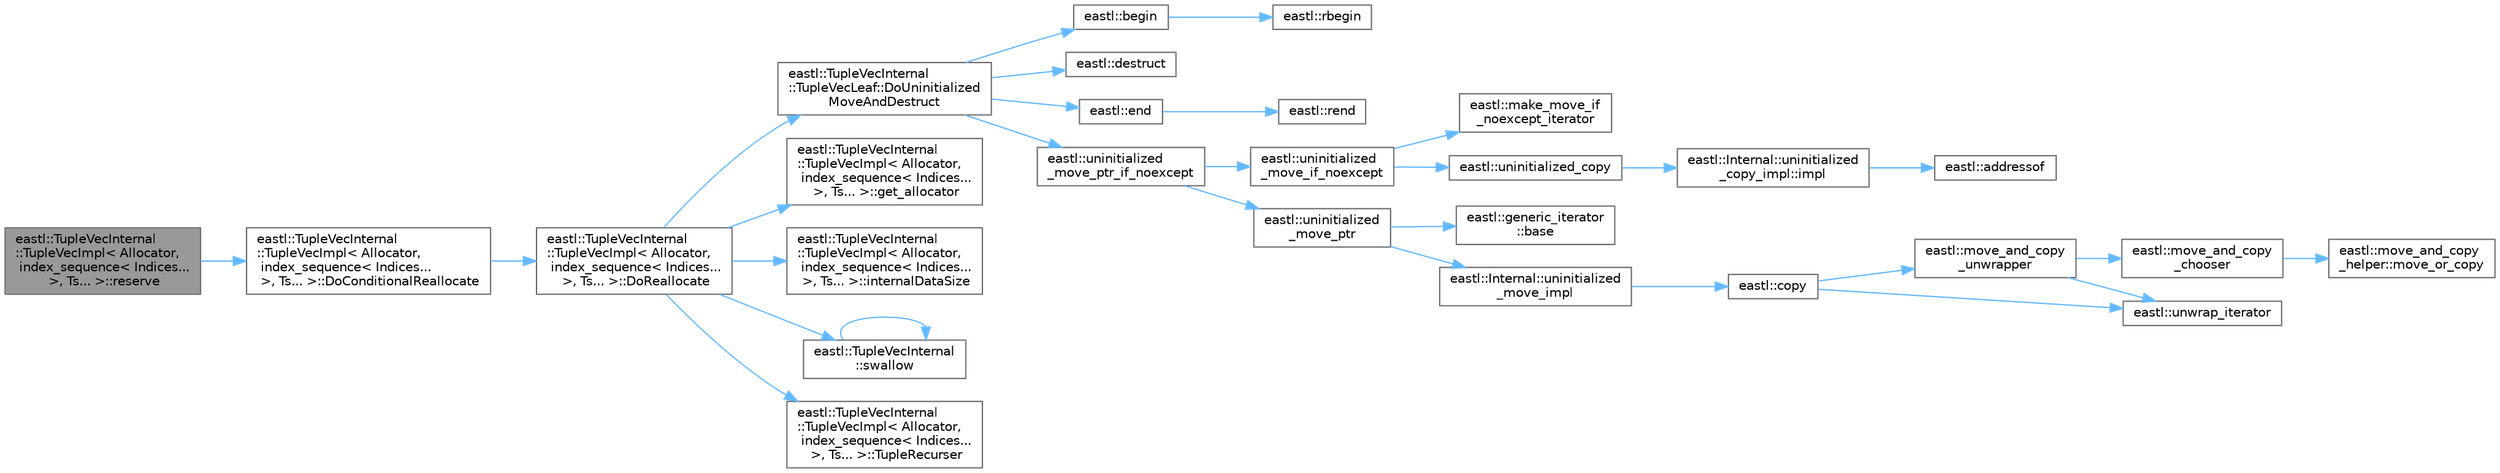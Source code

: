 digraph "eastl::TupleVecInternal::TupleVecImpl&lt; Allocator, index_sequence&lt; Indices... &gt;, Ts... &gt;::reserve"
{
 // LATEX_PDF_SIZE
  bgcolor="transparent";
  edge [fontname=Helvetica,fontsize=10,labelfontname=Helvetica,labelfontsize=10];
  node [fontname=Helvetica,fontsize=10,shape=box,height=0.2,width=0.4];
  rankdir="LR";
  Node1 [id="Node000001",label="eastl::TupleVecInternal\l::TupleVecImpl\< Allocator,\l index_sequence\< Indices...\l \>, Ts... \>::reserve",height=0.2,width=0.4,color="gray40", fillcolor="grey60", style="filled", fontcolor="black",tooltip=" "];
  Node1 -> Node2 [id="edge29_Node000001_Node000002",color="steelblue1",style="solid",tooltip=" "];
  Node2 [id="Node000002",label="eastl::TupleVecInternal\l::TupleVecImpl\< Allocator,\l index_sequence\< Indices...\l \>, Ts... \>::DoConditionalReallocate",height=0.2,width=0.4,color="grey40", fillcolor="white", style="filled",URL="$classeastl_1_1_tuple_vec_internal_1_1_tuple_vec_impl_3_01_allocator_00_01index__sequence_3_01_ina605da17158f3e74a30589a93af0e176.html#abd67a90a69747d1daad5edf15d0f725b",tooltip=" "];
  Node2 -> Node3 [id="edge30_Node000002_Node000003",color="steelblue1",style="solid",tooltip=" "];
  Node3 [id="Node000003",label="eastl::TupleVecInternal\l::TupleVecImpl\< Allocator,\l index_sequence\< Indices...\l \>, Ts... \>::DoReallocate",height=0.2,width=0.4,color="grey40", fillcolor="white", style="filled",URL="$classeastl_1_1_tuple_vec_internal_1_1_tuple_vec_impl_3_01_allocator_00_01index__sequence_3_01_ina605da17158f3e74a30589a93af0e176.html#a2564f6a056222b7b3252b6db04cba319",tooltip=" "];
  Node3 -> Node4 [id="edge31_Node000003_Node000004",color="steelblue1",style="solid",tooltip=" "];
  Node4 [id="Node000004",label="eastl::TupleVecInternal\l::TupleVecLeaf::DoUninitialized\lMoveAndDestruct",height=0.2,width=0.4,color="grey40", fillcolor="white", style="filled",URL="$structeastl_1_1_tuple_vec_internal_1_1_tuple_vec_leaf.html#a98bf5f0436a416e806933480a59f4f72",tooltip=" "];
  Node4 -> Node5 [id="edge32_Node000004_Node000005",color="steelblue1",style="solid",tooltip=" "];
  Node5 [id="Node000005",label="eastl::begin",height=0.2,width=0.4,color="grey40", fillcolor="white", style="filled",URL="$namespaceeastl.html#a5416077556bbc43ecf1cdbab7b44c386",tooltip=" "];
  Node5 -> Node6 [id="edge33_Node000005_Node000006",color="steelblue1",style="solid",tooltip=" "];
  Node6 [id="Node000006",label="eastl::rbegin",height=0.2,width=0.4,color="grey40", fillcolor="white", style="filled",URL="$namespaceeastl.html#a9ba06f406320b604f73c79812da2e3c4",tooltip=" "];
  Node4 -> Node7 [id="edge34_Node000004_Node000007",color="steelblue1",style="solid",tooltip=" "];
  Node7 [id="Node000007",label="eastl::destruct",height=0.2,width=0.4,color="grey40", fillcolor="white", style="filled",URL="$namespaceeastl.html#abad37b6015ebddc85d5e9f116823805e",tooltip=" "];
  Node4 -> Node8 [id="edge35_Node000004_Node000008",color="steelblue1",style="solid",tooltip=" "];
  Node8 [id="Node000008",label="eastl::end",height=0.2,width=0.4,color="grey40", fillcolor="white", style="filled",URL="$namespaceeastl.html#a015a7329c4b84d454b87496532739b69",tooltip=" "];
  Node8 -> Node9 [id="edge36_Node000008_Node000009",color="steelblue1",style="solid",tooltip=" "];
  Node9 [id="Node000009",label="eastl::rend",height=0.2,width=0.4,color="grey40", fillcolor="white", style="filled",URL="$namespaceeastl.html#ac08b3f3f0eb349df6dc6475d5c8df724",tooltip=" "];
  Node4 -> Node10 [id="edge37_Node000004_Node000010",color="steelblue1",style="solid",tooltip=" "];
  Node10 [id="Node000010",label="eastl::uninitialized\l_move_ptr_if_noexcept",height=0.2,width=0.4,color="grey40", fillcolor="white", style="filled",URL="$namespaceeastl.html#a690f7111bdfc21367b332682116d5147",tooltip=" "];
  Node10 -> Node11 [id="edge38_Node000010_Node000011",color="steelblue1",style="solid",tooltip=" "];
  Node11 [id="Node000011",label="eastl::uninitialized\l_move_if_noexcept",height=0.2,width=0.4,color="grey40", fillcolor="white", style="filled",URL="$namespaceeastl.html#a0d53e3f0d385ed2affb6e55b91ca27c1",tooltip=" "];
  Node11 -> Node12 [id="edge39_Node000011_Node000012",color="steelblue1",style="solid",tooltip=" "];
  Node12 [id="Node000012",label="eastl::make_move_if\l_noexcept_iterator",height=0.2,width=0.4,color="grey40", fillcolor="white", style="filled",URL="$namespaceeastl.html#a222ebe5e304f7c8ec34c244b3e1b5b37",tooltip=" "];
  Node11 -> Node13 [id="edge40_Node000011_Node000013",color="steelblue1",style="solid",tooltip=" "];
  Node13 [id="Node000013",label="eastl::uninitialized_copy",height=0.2,width=0.4,color="grey40", fillcolor="white", style="filled",URL="$namespaceeastl.html#a8fbae45eba1ae51d58a8f1e701287e7e",tooltip=" "];
  Node13 -> Node14 [id="edge41_Node000013_Node000014",color="steelblue1",style="solid",tooltip=" "];
  Node14 [id="Node000014",label="eastl::Internal::uninitialized\l_copy_impl::impl",height=0.2,width=0.4,color="grey40", fillcolor="white", style="filled",URL="$structeastl_1_1_internal_1_1uninitialized__copy__impl.html#a19d3afee35d55d882ff56d1ecbb5b6de",tooltip=" "];
  Node14 -> Node15 [id="edge42_Node000014_Node000015",color="steelblue1",style="solid",tooltip=" "];
  Node15 [id="Node000015",label="eastl::addressof",height=0.2,width=0.4,color="grey40", fillcolor="white", style="filled",URL="$namespaceeastl.html#a647701874f427998c0c9aa5cba5a8d24",tooltip=" "];
  Node10 -> Node16 [id="edge43_Node000010_Node000016",color="steelblue1",style="solid",tooltip=" "];
  Node16 [id="Node000016",label="eastl::uninitialized\l_move_ptr",height=0.2,width=0.4,color="grey40", fillcolor="white", style="filled",URL="$namespaceeastl.html#a76265465aaa3250193df2989fa8510c3",tooltip=" "];
  Node16 -> Node17 [id="edge44_Node000016_Node000017",color="steelblue1",style="solid",tooltip=" "];
  Node17 [id="Node000017",label="eastl::generic_iterator\l::base",height=0.2,width=0.4,color="grey40", fillcolor="white", style="filled",URL="$classeastl_1_1generic__iterator.html#ac1625ac7a8793136159abac2415d8153",tooltip=" "];
  Node16 -> Node18 [id="edge45_Node000016_Node000018",color="steelblue1",style="solid",tooltip=" "];
  Node18 [id="Node000018",label="eastl::Internal::uninitialized\l_move_impl",height=0.2,width=0.4,color="grey40", fillcolor="white", style="filled",URL="$namespaceeastl_1_1_internal.html#a6944a12c50c03d2a90c0b7289a35e272",tooltip=" "];
  Node18 -> Node19 [id="edge46_Node000018_Node000019",color="steelblue1",style="solid",tooltip=" "];
  Node19 [id="Node000019",label="eastl::copy",height=0.2,width=0.4,color="grey40", fillcolor="white", style="filled",URL="$namespaceeastl.html#a3df94cc41821710012e6719792d30db3",tooltip=" "];
  Node19 -> Node20 [id="edge47_Node000019_Node000020",color="steelblue1",style="solid",tooltip=" "];
  Node20 [id="Node000020",label="eastl::move_and_copy\l_unwrapper",height=0.2,width=0.4,color="grey40", fillcolor="white", style="filled",URL="$namespaceeastl.html#a661e609e51ae177a723acb076d9fcb52",tooltip=" "];
  Node20 -> Node21 [id="edge48_Node000020_Node000021",color="steelblue1",style="solid",tooltip=" "];
  Node21 [id="Node000021",label="eastl::move_and_copy\l_chooser",height=0.2,width=0.4,color="grey40", fillcolor="white", style="filled",URL="$namespaceeastl.html#a69a59b58a0b86c06c81fd89a94cff90d",tooltip=" "];
  Node21 -> Node22 [id="edge49_Node000021_Node000022",color="steelblue1",style="solid",tooltip=" "];
  Node22 [id="Node000022",label="eastl::move_and_copy\l_helper::move_or_copy",height=0.2,width=0.4,color="grey40", fillcolor="white", style="filled",URL="$structeastl_1_1move__and__copy__helper.html#aa9de7d135fbe5ddb02a94513283cf77b",tooltip=" "];
  Node20 -> Node23 [id="edge50_Node000020_Node000023",color="steelblue1",style="solid",tooltip=" "];
  Node23 [id="Node000023",label="eastl::unwrap_iterator",height=0.2,width=0.4,color="grey40", fillcolor="white", style="filled",URL="$namespaceeastl.html#a82f343209a121c16468a124327e2d303",tooltip=" "];
  Node19 -> Node23 [id="edge51_Node000019_Node000023",color="steelblue1",style="solid",tooltip=" "];
  Node3 -> Node24 [id="edge52_Node000003_Node000024",color="steelblue1",style="solid",tooltip=" "];
  Node24 [id="Node000024",label="eastl::TupleVecInternal\l::TupleVecImpl\< Allocator,\l index_sequence\< Indices...\l \>, Ts... \>::get_allocator",height=0.2,width=0.4,color="grey40", fillcolor="white", style="filled",URL="$classeastl_1_1_tuple_vec_internal_1_1_tuple_vec_impl_3_01_allocator_00_01index__sequence_3_01_ina605da17158f3e74a30589a93af0e176.html#acfe25376c6c66d6592e73f83fbab5920",tooltip=" "];
  Node3 -> Node25 [id="edge53_Node000003_Node000025",color="steelblue1",style="solid",tooltip=" "];
  Node25 [id="Node000025",label="eastl::TupleVecInternal\l::TupleVecImpl\< Allocator,\l index_sequence\< Indices...\l \>, Ts... \>::internalDataSize",height=0.2,width=0.4,color="grey40", fillcolor="white", style="filled",URL="$classeastl_1_1_tuple_vec_internal_1_1_tuple_vec_impl_3_01_allocator_00_01index__sequence_3_01_ina605da17158f3e74a30589a93af0e176.html#a0a6ac0475639f22d4da7f5c82b35a901",tooltip=" "];
  Node3 -> Node26 [id="edge54_Node000003_Node000026",color="steelblue1",style="solid",tooltip=" "];
  Node26 [id="Node000026",label="eastl::TupleVecInternal\l::swallow",height=0.2,width=0.4,color="grey40", fillcolor="white", style="filled",URL="$namespaceeastl_1_1_tuple_vec_internal.html#a409490ea519a2dcb90622c501135b40a",tooltip=" "];
  Node26 -> Node26 [id="edge55_Node000026_Node000026",color="steelblue1",style="solid",tooltip=" "];
  Node3 -> Node27 [id="edge56_Node000003_Node000027",color="steelblue1",style="solid",tooltip=" "];
  Node27 [id="Node000027",label="eastl::TupleVecInternal\l::TupleVecImpl\< Allocator,\l index_sequence\< Indices...\l \>, Ts... \>::TupleRecurser",height=0.2,width=0.4,color="grey40", fillcolor="white", style="filled",URL="$classeastl_1_1_tuple_vec_internal_1_1_tuple_vec_impl_3_01_allocator_00_01index__sequence_3_01_ina605da17158f3e74a30589a93af0e176.html#a447a21d79fdaf8d7653d2045f9531f4d",tooltip=" "];
}

